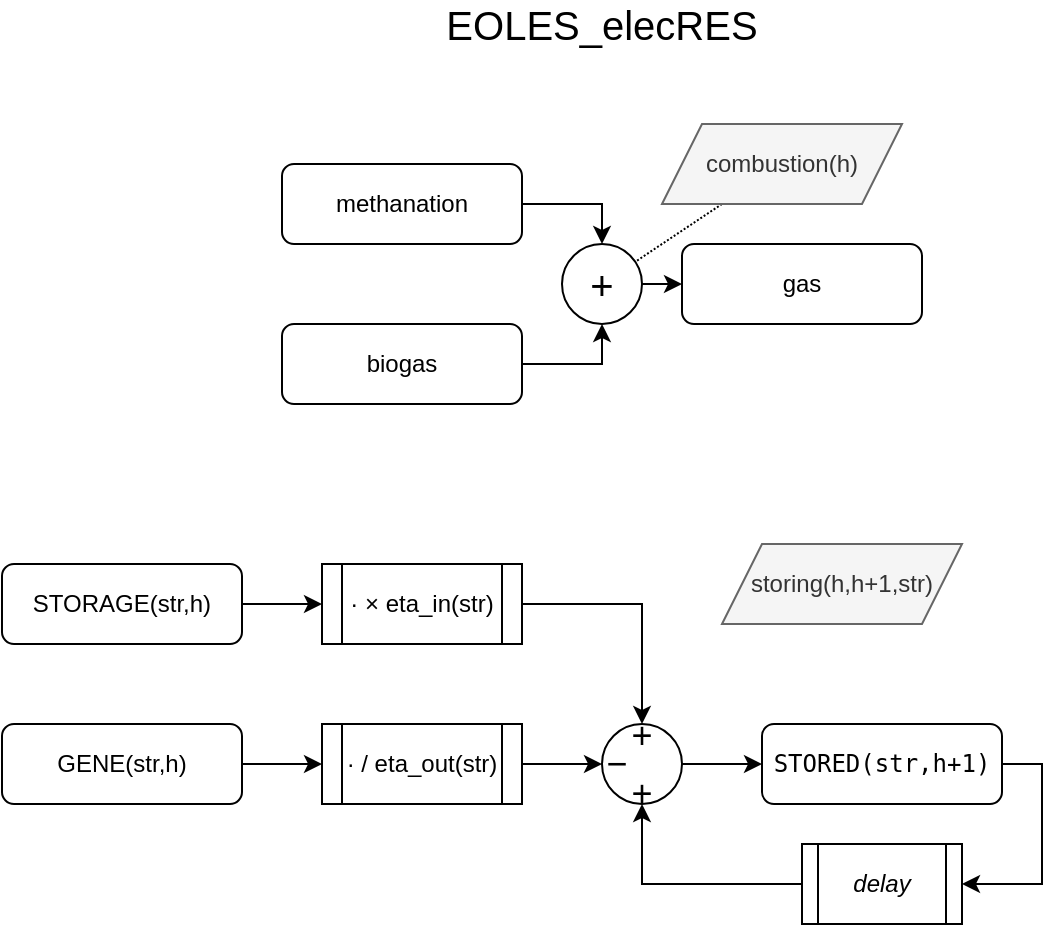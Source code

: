 <mxfile version="14.1.8" type="device"><diagram id="vJ7DPCGN1sekpqZMmoWl" name="Page-1"><mxGraphModel dx="813" dy="475" grid="1" gridSize="10" guides="1" tooltips="1" connect="1" arrows="1" fold="1" page="1" pageScale="1" pageWidth="1169" pageHeight="827" math="0" shadow="0"><root><mxCell id="0"/><mxCell id="1" parent="0"/><mxCell id="7TvYdbtM5d3AMdTr2jQd-5" style="edgeStyle=orthogonalEdgeStyle;rounded=0;orthogonalLoop=1;jettySize=auto;html=1;entryX=0.5;entryY=0;entryDx=0;entryDy=0;" parent="1" source="7TvYdbtM5d3AMdTr2jQd-1" target="7TvYdbtM5d3AMdTr2jQd-4" edge="1"><mxGeometry relative="1" as="geometry"/></mxCell><mxCell id="7TvYdbtM5d3AMdTr2jQd-1" value="methanation" style="rounded=1;whiteSpace=wrap;html=1;" parent="1" vertex="1"><mxGeometry x="520" y="400" width="120" height="40" as="geometry"/></mxCell><mxCell id="7TvYdbtM5d3AMdTr2jQd-6" style="edgeStyle=orthogonalEdgeStyle;rounded=0;orthogonalLoop=1;jettySize=auto;html=1;entryX=0.5;entryY=1;entryDx=0;entryDy=0;" parent="1" source="7TvYdbtM5d3AMdTr2jQd-3" target="7TvYdbtM5d3AMdTr2jQd-4" edge="1"><mxGeometry relative="1" as="geometry"/></mxCell><mxCell id="7TvYdbtM5d3AMdTr2jQd-3" value="biogas" style="rounded=1;whiteSpace=wrap;html=1;" parent="1" vertex="1"><mxGeometry x="520" y="480" width="120" height="40" as="geometry"/></mxCell><mxCell id="7TvYdbtM5d3AMdTr2jQd-9" value="" style="edgeStyle=orthogonalEdgeStyle;curved=1;rounded=0;orthogonalLoop=1;jettySize=auto;html=1;" parent="1" source="7TvYdbtM5d3AMdTr2jQd-4" target="7TvYdbtM5d3AMdTr2jQd-8" edge="1"><mxGeometry relative="1" as="geometry"/></mxCell><mxCell id="7TvYdbtM5d3AMdTr2jQd-4" value="&lt;font style=&quot;font-size: 20px&quot;&gt;+&lt;/font&gt;" style="ellipse;whiteSpace=wrap;html=1;aspect=fixed;" parent="1" vertex="1"><mxGeometry x="660" y="440" width="40" height="40" as="geometry"/></mxCell><mxCell id="7TvYdbtM5d3AMdTr2jQd-8" value="gas" style="rounded=1;whiteSpace=wrap;html=1;" parent="1" vertex="1"><mxGeometry x="720" y="440" width="120" height="40" as="geometry"/></mxCell><mxCell id="7TvYdbtM5d3AMdTr2jQd-10" value="EOLES_elecRES" style="text;html=1;strokeColor=none;fillColor=none;align=center;verticalAlign=middle;whiteSpace=wrap;rounded=0;fontSize=20;" parent="1" vertex="1"><mxGeometry x="585" y="320" width="190" height="20" as="geometry"/></mxCell><mxCell id="7TvYdbtM5d3AMdTr2jQd-13" style="orthogonalLoop=1;jettySize=auto;html=1;fontSize=12;rounded=0;dashed=1;dashPattern=1 1;endArrow=none;endFill=0;" parent="1" source="7TvYdbtM5d3AMdTr2jQd-12" target="7TvYdbtM5d3AMdTr2jQd-4" edge="1"><mxGeometry relative="1" as="geometry"/></mxCell><mxCell id="7TvYdbtM5d3AMdTr2jQd-12" value="combustion(h)" style="shape=parallelogram;perimeter=parallelogramPerimeter;whiteSpace=wrap;html=1;fixedSize=1;fontSize=12;fillColor=#f5f5f5;strokeColor=#666666;fontColor=#333333;" parent="1" vertex="1"><mxGeometry x="710" y="380" width="120" height="40" as="geometry"/></mxCell><mxCell id="7TvYdbtM5d3AMdTr2jQd-30" style="edgeStyle=orthogonalEdgeStyle;rounded=0;orthogonalLoop=1;jettySize=auto;html=1;entryX=1;entryY=0.5;entryDx=0;entryDy=0;exitX=1;exitY=0.5;exitDx=0;exitDy=0;" parent="1" source="7TvYdbtM5d3AMdTr2jQd-14" target="7TvYdbtM5d3AMdTr2jQd-29" edge="1"><mxGeometry relative="1" as="geometry"/></mxCell><mxCell id="7TvYdbtM5d3AMdTr2jQd-14" value="&lt;pre&gt;&lt;code&gt;STORED(str,h+1)&lt;/code&gt;&lt;/pre&gt;" style="rounded=1;whiteSpace=wrap;html=1;" parent="1" vertex="1"><mxGeometry x="760" y="680" width="120" height="40" as="geometry"/></mxCell><mxCell id="7TvYdbtM5d3AMdTr2jQd-20" value="" style="edgeStyle=orthogonalEdgeStyle;rounded=0;orthogonalLoop=1;jettySize=auto;html=1;" edge="1" parent="1" source="7TvYdbtM5d3AMdTr2jQd-15" target="7TvYdbtM5d3AMdTr2jQd-14"><mxGeometry relative="1" as="geometry"/></mxCell><mxCell id="7TvYdbtM5d3AMdTr2jQd-15" value="&lt;p style=&quot;line-height: 80%&quot;&gt;+&lt;br&gt;−&amp;nbsp; &amp;nbsp; &amp;nbsp;&lt;br&gt;+&lt;/p&gt;" style="ellipse;whiteSpace=wrap;html=1;aspect=fixed;spacing=0;fontSize=18;" parent="1" vertex="1"><mxGeometry x="680" y="680" width="40" height="40" as="geometry"/></mxCell><mxCell id="7TvYdbtM5d3AMdTr2jQd-21" value="" style="edgeStyle=orthogonalEdgeStyle;rounded=0;orthogonalLoop=1;jettySize=auto;html=1;" parent="1" source="7TvYdbtM5d3AMdTr2jQd-16" target="7TvYdbtM5d3AMdTr2jQd-18" edge="1"><mxGeometry relative="1" as="geometry"/></mxCell><mxCell id="7TvYdbtM5d3AMdTr2jQd-16" value="STORAGE(str,h)" style="rounded=1;whiteSpace=wrap;html=1;" parent="1" vertex="1"><mxGeometry x="380" y="600" width="120" height="40" as="geometry"/></mxCell><mxCell id="7TvYdbtM5d3AMdTr2jQd-22" value="" style="edgeStyle=orthogonalEdgeStyle;rounded=0;orthogonalLoop=1;jettySize=auto;html=1;" parent="1" source="7TvYdbtM5d3AMdTr2jQd-17" target="7TvYdbtM5d3AMdTr2jQd-19" edge="1"><mxGeometry relative="1" as="geometry"/></mxCell><mxCell id="7TvYdbtM5d3AMdTr2jQd-17" value="GENE(str,h)" style="rounded=1;whiteSpace=wrap;html=1;" parent="1" vertex="1"><mxGeometry x="380" y="680" width="120" height="40" as="geometry"/></mxCell><mxCell id="7TvYdbtM5d3AMdTr2jQd-11" style="edgeStyle=orthogonalEdgeStyle;rounded=0;orthogonalLoop=1;jettySize=auto;html=1;" edge="1" parent="1" source="7TvYdbtM5d3AMdTr2jQd-18" target="7TvYdbtM5d3AMdTr2jQd-15"><mxGeometry relative="1" as="geometry"/></mxCell><mxCell id="7TvYdbtM5d3AMdTr2jQd-18" value="· × eta_in(str)" style="shape=process;whiteSpace=wrap;html=1;backgroundOutline=1;fontFamily=Helvetica;fontSize=12;fontColor=#000000;align=center;strokeColor=#000000;fillColor=#ffffff;" parent="1" vertex="1"><mxGeometry x="540" y="600" width="100" height="40" as="geometry"/></mxCell><mxCell id="7TvYdbtM5d3AMdTr2jQd-23" value="" style="edgeStyle=orthogonalEdgeStyle;rounded=0;orthogonalLoop=1;jettySize=auto;html=1;fontSize=18;" edge="1" parent="1" source="7TvYdbtM5d3AMdTr2jQd-19" target="7TvYdbtM5d3AMdTr2jQd-15"><mxGeometry relative="1" as="geometry"/></mxCell><mxCell id="7TvYdbtM5d3AMdTr2jQd-19" value="· / eta_out(str)" style="shape=process;whiteSpace=wrap;html=1;backgroundOutline=1;fontFamily=Helvetica;fontSize=12;fontColor=#000000;align=center;strokeColor=#000000;fillColor=#ffffff;" parent="1" vertex="1"><mxGeometry x="540" y="680" width="100" height="40" as="geometry"/></mxCell><mxCell id="7TvYdbtM5d3AMdTr2jQd-31" style="edgeStyle=orthogonalEdgeStyle;rounded=0;orthogonalLoop=1;jettySize=auto;html=1;" parent="1" source="7TvYdbtM5d3AMdTr2jQd-29" target="7TvYdbtM5d3AMdTr2jQd-15" edge="1"><mxGeometry relative="1" as="geometry"><mxPoint x="730" y="730" as="targetPoint"/></mxGeometry></mxCell><mxCell id="7TvYdbtM5d3AMdTr2jQd-29" value="&lt;i&gt;delay&lt;/i&gt;" style="shape=process;whiteSpace=wrap;html=1;backgroundOutline=1;fontFamily=Helvetica;fontSize=12;fontColor=#000000;align=center;strokeColor=#000000;fillColor=#ffffff;" parent="1" vertex="1"><mxGeometry x="780" y="740" width="80" height="40" as="geometry"/></mxCell><mxCell id="7TvYdbtM5d3AMdTr2jQd-32" value="storing(h,h+1,str)" style="shape=parallelogram;perimeter=parallelogramPerimeter;whiteSpace=wrap;html=1;fixedSize=1;fontSize=12;fillColor=#f5f5f5;strokeColor=#666666;fontColor=#333333;" parent="1" vertex="1"><mxGeometry x="740" y="590" width="120" height="40" as="geometry"/></mxCell></root></mxGraphModel></diagram></mxfile>